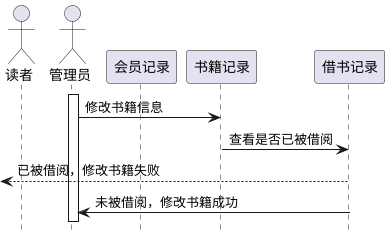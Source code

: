 @startuml
hide footbox

actor 读者
actor 管理员

participant 会员记录
participant 书籍记录
participant 借书记录

activate 管理员


管理员->书籍记录:修改书籍信息
书籍记录->借书记录:查看是否已被借阅
[<--借书记录:已被借阅，修改书籍失败
借书记录->管理员:未被借阅，修改书籍成功
@enduml
